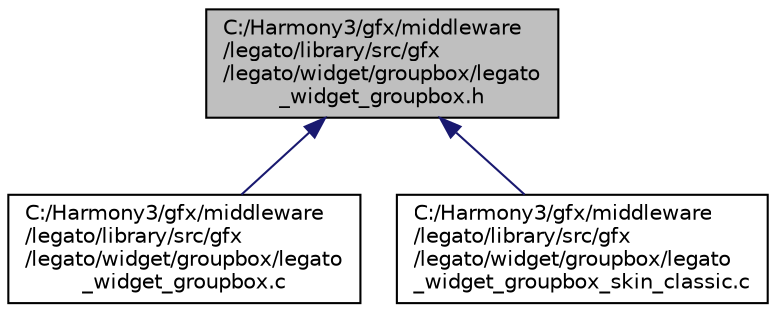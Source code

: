 digraph "C:/Harmony3/gfx/middleware/legato/library/src/gfx/legato/widget/groupbox/legato_widget_groupbox.h"
{
 // LATEX_PDF_SIZE
  edge [fontname="Helvetica",fontsize="10",labelfontname="Helvetica",labelfontsize="10"];
  node [fontname="Helvetica",fontsize="10",shape=record];
  Node1 [label="C:/Harmony3/gfx/middleware\l/legato/library/src/gfx\l/legato/widget/groupbox/legato\l_widget_groupbox.h",height=0.2,width=0.4,color="black", fillcolor="grey75", style="filled", fontcolor="black",tooltip=" "];
  Node1 -> Node2 [dir="back",color="midnightblue",fontsize="10",style="solid",fontname="Helvetica"];
  Node2 [label="C:/Harmony3/gfx/middleware\l/legato/library/src/gfx\l/legato/widget/groupbox/legato\l_widget_groupbox.c",height=0.2,width=0.4,color="black", fillcolor="white", style="filled",URL="$legato__widget__groupbox_8c.html",tooltip=" "];
  Node1 -> Node3 [dir="back",color="midnightblue",fontsize="10",style="solid",fontname="Helvetica"];
  Node3 [label="C:/Harmony3/gfx/middleware\l/legato/library/src/gfx\l/legato/widget/groupbox/legato\l_widget_groupbox_skin_classic.c",height=0.2,width=0.4,color="black", fillcolor="white", style="filled",URL="$legato__widget__groupbox__skin__classic_8c.html",tooltip=" "];
}
